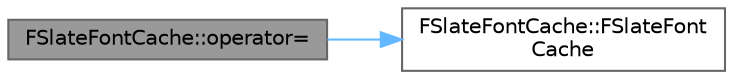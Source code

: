 digraph "FSlateFontCache::operator="
{
 // INTERACTIVE_SVG=YES
 // LATEX_PDF_SIZE
  bgcolor="transparent";
  edge [fontname=Helvetica,fontsize=10,labelfontname=Helvetica,labelfontsize=10];
  node [fontname=Helvetica,fontsize=10,shape=box,height=0.2,width=0.4];
  rankdir="LR";
  Node1 [id="Node000001",label="FSlateFontCache::operator=",height=0.2,width=0.4,color="gray40", fillcolor="grey60", style="filled", fontcolor="black",tooltip=" "];
  Node1 -> Node2 [id="edge1_Node000001_Node000002",color="steelblue1",style="solid",tooltip=" "];
  Node2 [id="Node000002",label="FSlateFontCache::FSlateFont\lCache",height=0.2,width=0.4,color="grey40", fillcolor="white", style="filled",URL="$de/d59/classFSlateFontCache.html#af9a8b828f95334ef92a839cafea386ec",tooltip="Constructor."];
}

